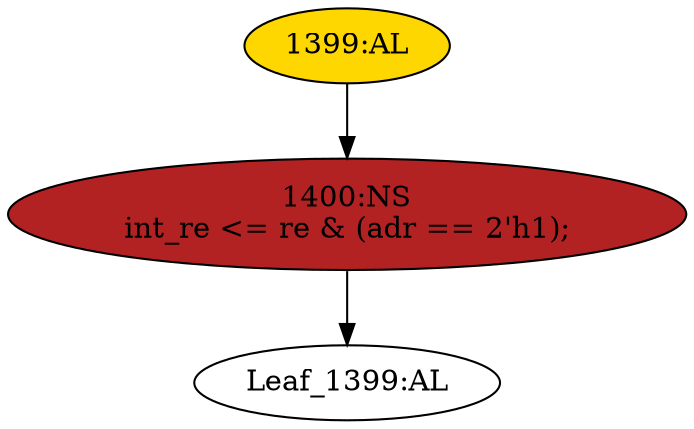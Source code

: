strict digraph "" {
	node [label="\N"];
	"Leaf_1399:AL"	 [def_var="['int_re']",
		label="Leaf_1399:AL"];
	"1399:AL"	 [ast="<pyverilog.vparser.ast.Always object at 0x7f0a38ecf5d0>",
		clk_sens=True,
		fillcolor=gold,
		label="1399:AL",
		sens="['clk']",
		statements="[]",
		style=filled,
		typ=Always,
		use_var="['re', 'adr']"];
	"1400:NS"	 [ast="<pyverilog.vparser.ast.NonblockingSubstitution object at 0x7f0a38ecfe50>",
		fillcolor=firebrick,
		label="1400:NS
int_re <= re & (adr == 2'h1);",
		statements="[<pyverilog.vparser.ast.NonblockingSubstitution object at 0x7f0a38ecfe50>]",
		style=filled,
		typ=NonblockingSubstitution];
	"1399:AL" -> "1400:NS"	 [cond="[]",
		lineno=None];
	"1400:NS" -> "Leaf_1399:AL"	 [cond="[]",
		lineno=None];
}
